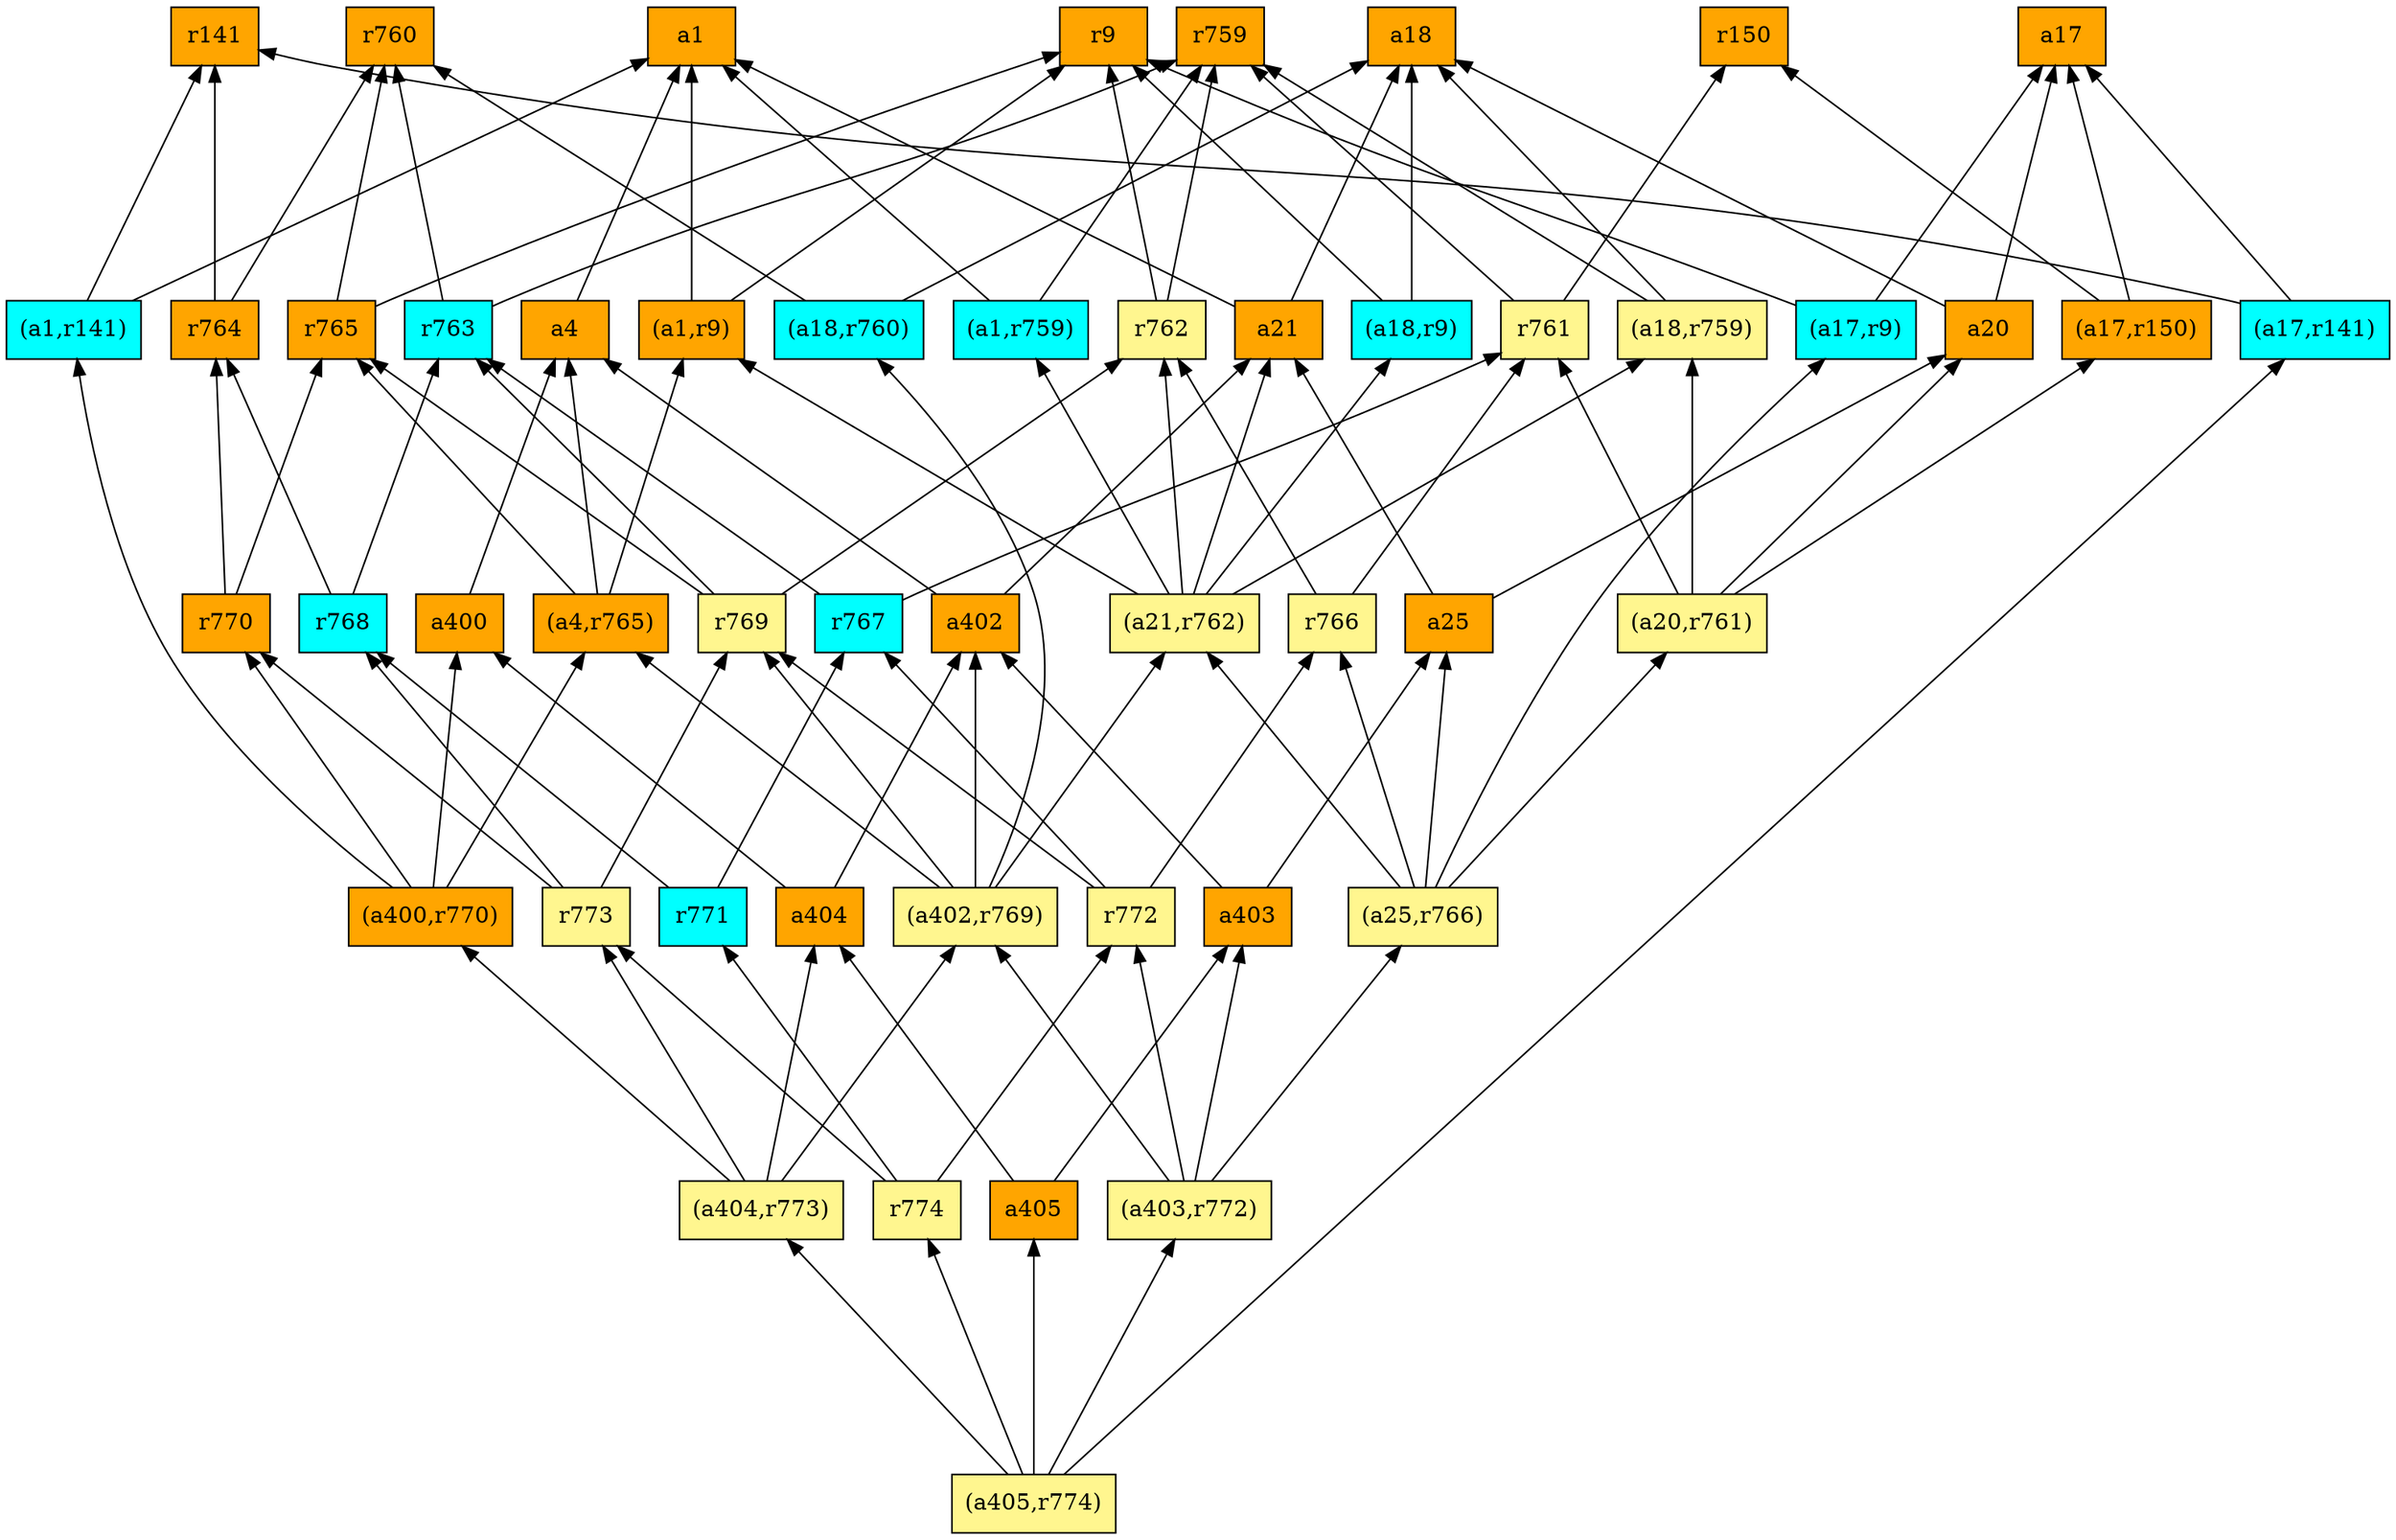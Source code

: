 digraph G {
rankdir=BT;ranksep="2.0";
"(a1,r9)" [shape=record,fillcolor=orange,style=filled,label="{(a1,r9)}"];
"r141" [shape=record,fillcolor=orange,style=filled,label="{r141}"];
"r774" [shape=record,fillcolor=khaki1,style=filled,label="{r774}"];
"r764" [shape=record,fillcolor=orange,style=filled,label="{r764}"];
"r771" [shape=record,fillcolor=cyan,style=filled,label="{r771}"];
"(a1,r141)" [shape=record,fillcolor=cyan,style=filled,label="{(a1,r141)}"];
"r761" [shape=record,fillcolor=khaki1,style=filled,label="{r761}"];
"r765" [shape=record,fillcolor=orange,style=filled,label="{r765}"];
"(a402,r769)" [shape=record,fillcolor=khaki1,style=filled,label="{(a402,r769)}"];
"(a403,r772)" [shape=record,fillcolor=khaki1,style=filled,label="{(a403,r772)}"];
"a402" [shape=record,fillcolor=orange,style=filled,label="{a402}"];
"r150" [shape=record,fillcolor=orange,style=filled,label="{r150}"];
"r9" [shape=record,fillcolor=orange,style=filled,label="{r9}"];
"a21" [shape=record,fillcolor=orange,style=filled,label="{a21}"];
"(a400,r770)" [shape=record,fillcolor=orange,style=filled,label="{(a400,r770)}"];
"a405" [shape=record,fillcolor=orange,style=filled,label="{a405}"];
"a400" [shape=record,fillcolor=orange,style=filled,label="{a400}"];
"a403" [shape=record,fillcolor=orange,style=filled,label="{a403}"];
"(a21,r762)" [shape=record,fillcolor=khaki1,style=filled,label="{(a21,r762)}"];
"(a1,r759)" [shape=record,fillcolor=cyan,style=filled,label="{(a1,r759)}"];
"a4" [shape=record,fillcolor=orange,style=filled,label="{a4}"];
"a20" [shape=record,fillcolor=orange,style=filled,label="{a20}"];
"r773" [shape=record,fillcolor=khaki1,style=filled,label="{r773}"];
"r768" [shape=record,fillcolor=cyan,style=filled,label="{r768}"];
"(a4,r765)" [shape=record,fillcolor=orange,style=filled,label="{(a4,r765)}"];
"r767" [shape=record,fillcolor=cyan,style=filled,label="{r767}"];
"r769" [shape=record,fillcolor=khaki1,style=filled,label="{r769}"];
"r766" [shape=record,fillcolor=khaki1,style=filled,label="{r766}"];
"a17" [shape=record,fillcolor=orange,style=filled,label="{a17}"];
"(a17,r141)" [shape=record,fillcolor=cyan,style=filled,label="{(a17,r141)}"];
"(a405,r774)" [shape=record,fillcolor=khaki1,style=filled,label="{(a405,r774)}"];
"a25" [shape=record,fillcolor=orange,style=filled,label="{a25}"];
"r770" [shape=record,fillcolor=orange,style=filled,label="{r770}"];
"a18" [shape=record,fillcolor=orange,style=filled,label="{a18}"];
"(a18,r760)" [shape=record,fillcolor=cyan,style=filled,label="{(a18,r760)}"];
"r759" [shape=record,fillcolor=orange,style=filled,label="{r759}"];
"(a404,r773)" [shape=record,fillcolor=khaki1,style=filled,label="{(a404,r773)}"];
"a1" [shape=record,fillcolor=orange,style=filled,label="{a1}"];
"r763" [shape=record,fillcolor=cyan,style=filled,label="{r763}"];
"r762" [shape=record,fillcolor=khaki1,style=filled,label="{r762}"];
"(a17,r9)" [shape=record,fillcolor=cyan,style=filled,label="{(a17,r9)}"];
"a404" [shape=record,fillcolor=orange,style=filled,label="{a404}"];
"(a18,r759)" [shape=record,fillcolor=khaki1,style=filled,label="{(a18,r759)}"];
"(a20,r761)" [shape=record,fillcolor=khaki1,style=filled,label="{(a20,r761)}"];
"(a25,r766)" [shape=record,fillcolor=khaki1,style=filled,label="{(a25,r766)}"];
"r760" [shape=record,fillcolor=orange,style=filled,label="{r760}"];
"(a18,r9)" [shape=record,fillcolor=cyan,style=filled,label="{(a18,r9)}"];
"r772" [shape=record,fillcolor=khaki1,style=filled,label="{r772}"];
"(a17,r150)" [shape=record,fillcolor=orange,style=filled,label="{(a17,r150)}"];
"(a1,r9)" -> "r9"
"(a1,r9)" -> "a1"
"r774" -> "r771"
"r774" -> "r773"
"r774" -> "r772"
"r764" -> "r141"
"r764" -> "r760"
"r771" -> "r767"
"r771" -> "r768"
"(a1,r141)" -> "a1"
"(a1,r141)" -> "r141"
"r761" -> "r759"
"r761" -> "r150"
"r765" -> "r9"
"r765" -> "r760"
"(a402,r769)" -> "(a21,r762)"
"(a402,r769)" -> "r769"
"(a402,r769)" -> "(a4,r765)"
"(a402,r769)" -> "a402"
"(a402,r769)" -> "(a18,r760)"
"(a403,r772)" -> "(a25,r766)"
"(a403,r772)" -> "(a402,r769)"
"(a403,r772)" -> "r772"
"(a403,r772)" -> "a403"
"a402" -> "a21"
"a402" -> "a4"
"a21" -> "a1"
"a21" -> "a18"
"(a400,r770)" -> "(a1,r141)"
"(a400,r770)" -> "(a4,r765)"
"(a400,r770)" -> "r770"
"(a400,r770)" -> "a400"
"a405" -> "a404"
"a405" -> "a403"
"a400" -> "a4"
"a403" -> "a25"
"a403" -> "a402"
"(a21,r762)" -> "(a1,r9)"
"(a21,r762)" -> "r762"
"(a21,r762)" -> "(a1,r759)"
"(a21,r762)" -> "(a18,r759)"
"(a21,r762)" -> "(a18,r9)"
"(a21,r762)" -> "a21"
"(a1,r759)" -> "a1"
"(a1,r759)" -> "r759"
"a4" -> "a1"
"a20" -> "a18"
"a20" -> "a17"
"r773" -> "r770"
"r773" -> "r769"
"r773" -> "r768"
"r768" -> "r763"
"r768" -> "r764"
"(a4,r765)" -> "(a1,r9)"
"(a4,r765)" -> "a4"
"(a4,r765)" -> "r765"
"r767" -> "r763"
"r767" -> "r761"
"r769" -> "r763"
"r769" -> "r762"
"r769" -> "r765"
"r766" -> "r762"
"r766" -> "r761"
"(a17,r141)" -> "r141"
"(a17,r141)" -> "a17"
"(a405,r774)" -> "r774"
"(a405,r774)" -> "(a403,r772)"
"(a405,r774)" -> "a405"
"(a405,r774)" -> "(a17,r141)"
"(a405,r774)" -> "(a404,r773)"
"a25" -> "a20"
"a25" -> "a21"
"r770" -> "r764"
"r770" -> "r765"
"(a18,r760)" -> "a18"
"(a18,r760)" -> "r760"
"(a404,r773)" -> "r773"
"(a404,r773)" -> "a404"
"(a404,r773)" -> "(a402,r769)"
"(a404,r773)" -> "(a400,r770)"
"r763" -> "r759"
"r763" -> "r760"
"r762" -> "r9"
"r762" -> "r759"
"(a17,r9)" -> "r9"
"(a17,r9)" -> "a17"
"a404" -> "a402"
"a404" -> "a400"
"(a18,r759)" -> "r759"
"(a18,r759)" -> "a18"
"(a20,r761)" -> "r761"
"(a20,r761)" -> "(a17,r150)"
"(a20,r761)" -> "a20"
"(a20,r761)" -> "(a18,r759)"
"(a25,r766)" -> "(a21,r762)"
"(a25,r766)" -> "(a17,r9)"
"(a25,r766)" -> "r766"
"(a25,r766)" -> "(a20,r761)"
"(a25,r766)" -> "a25"
"(a18,r9)" -> "r9"
"(a18,r9)" -> "a18"
"r772" -> "r767"
"r772" -> "r769"
"r772" -> "r766"
"(a17,r150)" -> "r150"
"(a17,r150)" -> "a17"
}